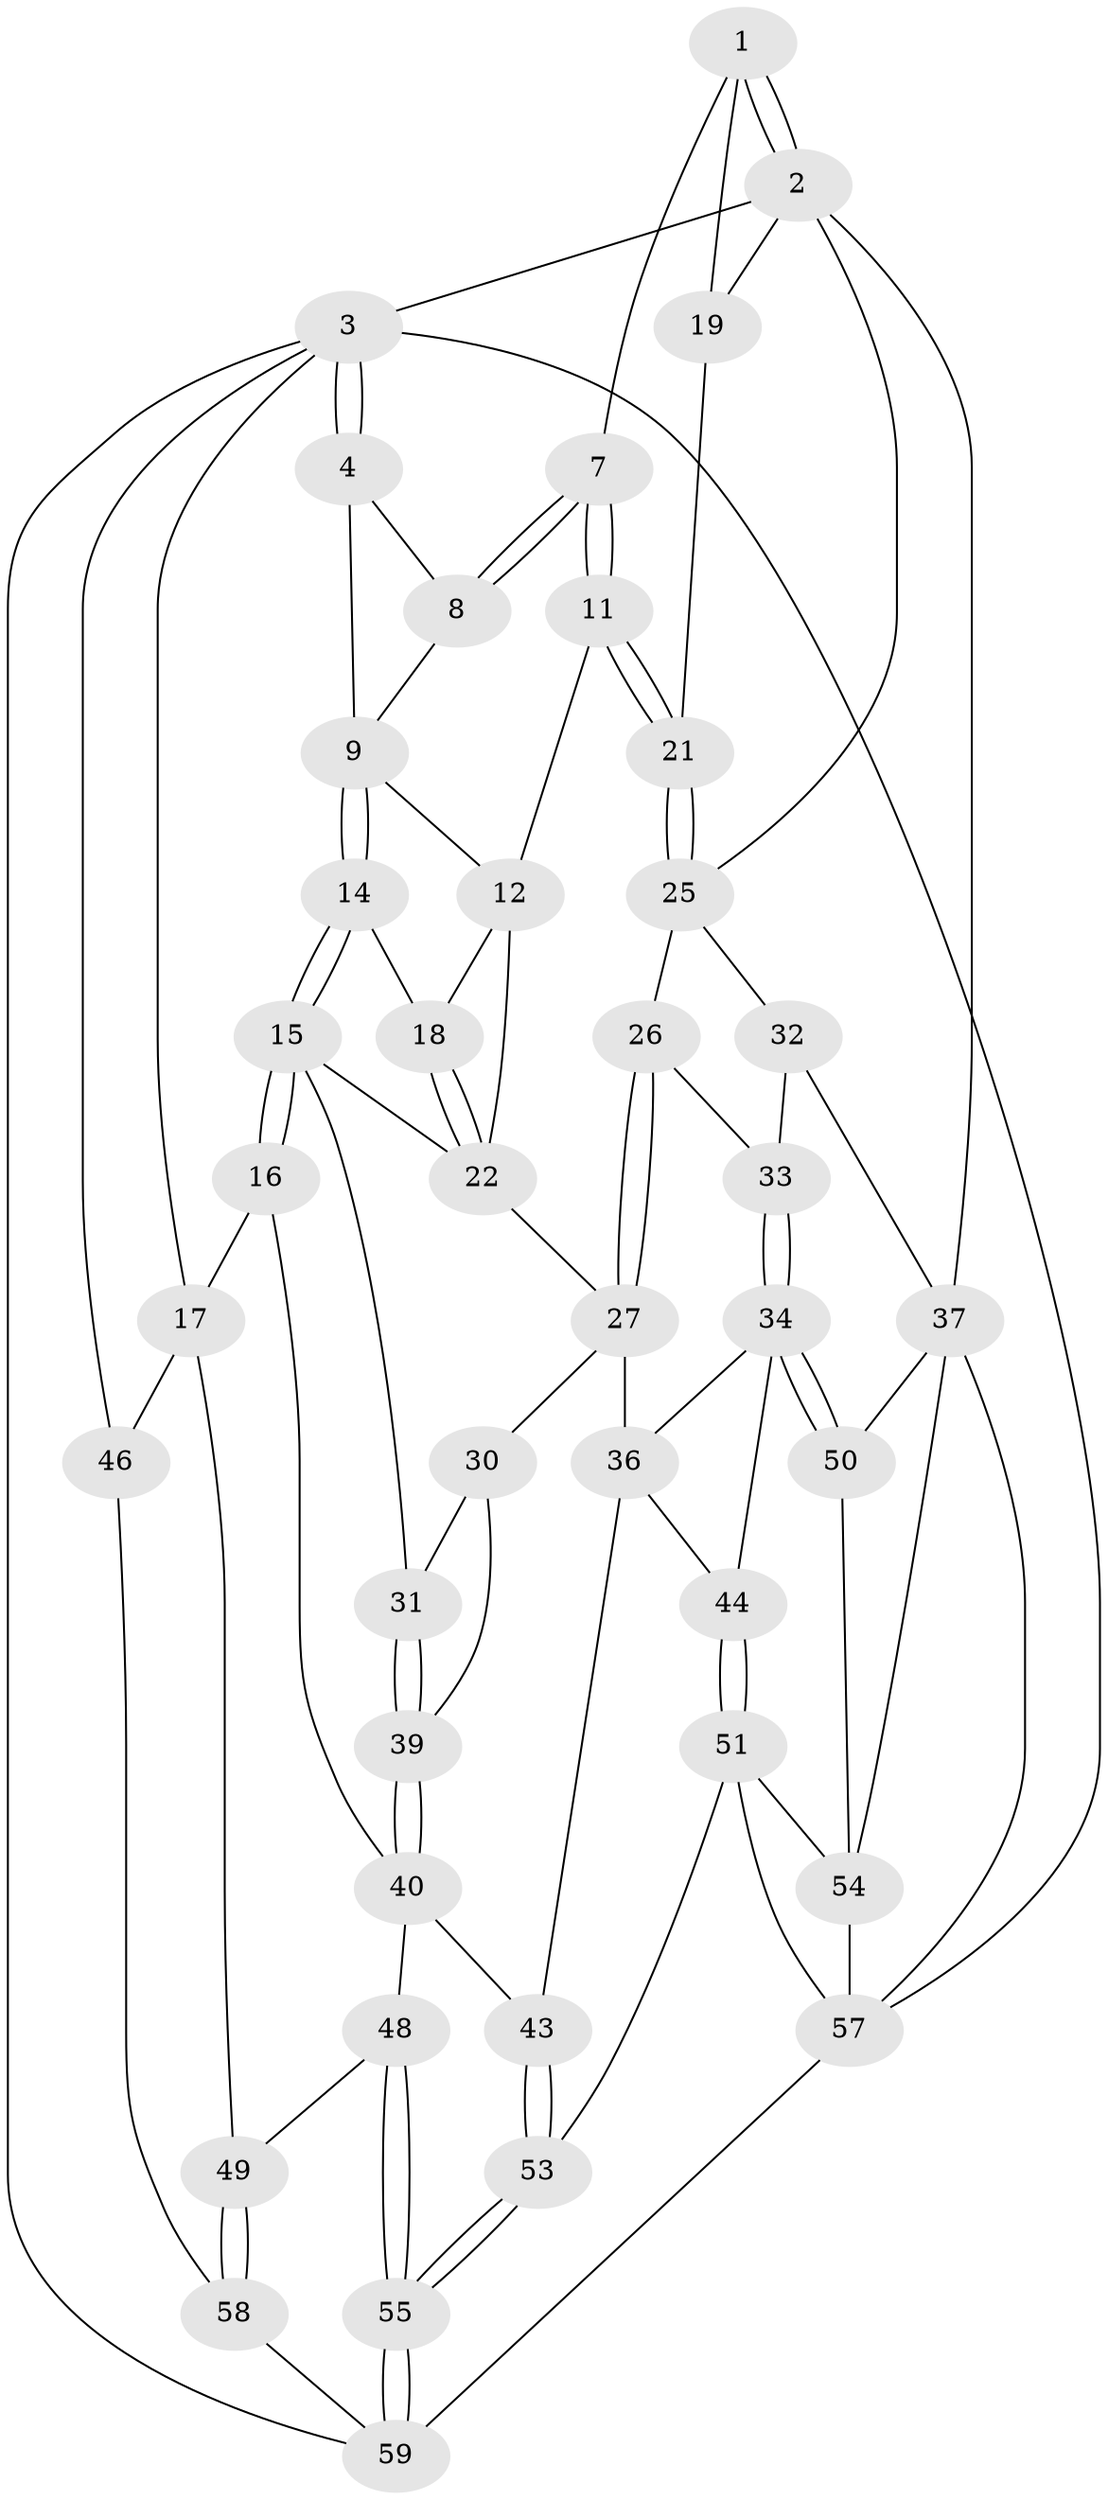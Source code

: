 // original degree distribution, {3: 0.03278688524590164, 6: 0.18032786885245902, 5: 0.5573770491803278, 4: 0.22950819672131148}
// Generated by graph-tools (version 1.1) at 2025/12/02/27/25 16:12:00]
// undirected, 42 vertices, 95 edges
graph export_dot {
graph [start="1"]
  node [color=gray90,style=filled];
  1 [pos="+0.7030924702127952+0",super="+6"];
  2 [pos="+1+0",super="+20"];
  3 [pos="+0+0",super="+47"];
  4 [pos="+0+0",super="+5"];
  7 [pos="+0.6684931333902456+0.17024806813029253"];
  8 [pos="+0.5517447568357535+0"];
  9 [pos="+0.23937854334780412+0.02730681212842589",super="+10"];
  11 [pos="+0.6472142557226149+0.19458099254744718"];
  12 [pos="+0.589011649237221+0.23969633754349856",super="+13"];
  14 [pos="+0.2797979074619508+0.13175433288116503"];
  15 [pos="+0.07929837698913572+0.3266009694145114",super="+23"];
  16 [pos="+0.0763239731852293+0.32780037013975755"];
  17 [pos="+0+0.313844113873069",super="+45"];
  18 [pos="+0.33278913550092487+0.1512268948833819"];
  19 [pos="+0.8688977366042723+0.156095375475819"];
  21 [pos="+0.8510802465886164+0.29961579337272937"];
  22 [pos="+0.4072387898589092+0.29414091951670124",super="+24"];
  25 [pos="+0.8521954466643237+0.3217281559669283",super="+28"];
  26 [pos="+0.8521745273468962+0.3220632858088967"];
  27 [pos="+0.6265085511796052+0.36887297731854846",super="+29"];
  30 [pos="+0.5153071206585719+0.41070079140331484"];
  31 [pos="+0.36940123407262954+0.3886923236190868"];
  32 [pos="+1+0.3415370614753722"];
  33 [pos="+0.8683398785606484+0.3454588125659753"];
  34 [pos="+0.8786633669121883+0.5159212123433422",super="+35"];
  36 [pos="+0.6229594964990313+0.4382692774145956",super="+42"];
  37 [pos="+1+0.7198403047892437",super="+38"];
  39 [pos="+0.373707472575838+0.44692943309868294"];
  40 [pos="+0.37505253108687525+0.5438117208245756",super="+41"];
  43 [pos="+0.5272816655287518+0.5384115831217711"];
  44 [pos="+0.7238255052521748+0.6956713496901114"];
  46 [pos="+0+0.9094562069233145"];
  48 [pos="+0.2871821756197025+0.6301923220449351"];
  49 [pos="+0.2247107597599935+0.6732140351680581"];
  50 [pos="+0.9267829468452515+0.5891516287620625"];
  51 [pos="+0.7286982389931962+0.7061126321022959",super="+52"];
  53 [pos="+0.5887847241309808+0.8222311640271266"];
  54 [pos="+0.7504926825686318+0.6993173305794348",super="+56"];
  55 [pos="+0.5412876317137365+0.8924138857861179"];
  57 [pos="+0.8888320024000681+0.912797207243161",super="+61"];
  58 [pos="+0.18871638285379916+0.7179680569452672"];
  59 [pos="+0.5315452816275472+1",super="+60"];
  1 -- 2;
  1 -- 2;
  1 -- 19;
  1 -- 7;
  2 -- 3;
  2 -- 37;
  2 -- 19;
  2 -- 25;
  3 -- 4;
  3 -- 4;
  3 -- 17;
  3 -- 59;
  3 -- 46;
  3 -- 57;
  4 -- 9;
  4 -- 8;
  7 -- 8;
  7 -- 8;
  7 -- 11;
  7 -- 11;
  8 -- 9;
  9 -- 14;
  9 -- 14;
  9 -- 12;
  11 -- 12;
  11 -- 21;
  11 -- 21;
  12 -- 22;
  12 -- 18;
  14 -- 15;
  14 -- 15;
  14 -- 18;
  15 -- 16;
  15 -- 16;
  15 -- 31;
  15 -- 22;
  16 -- 17;
  16 -- 40;
  17 -- 46;
  17 -- 49;
  18 -- 22;
  18 -- 22;
  19 -- 21;
  21 -- 25;
  21 -- 25;
  22 -- 27;
  25 -- 26;
  25 -- 32;
  26 -- 27;
  26 -- 27;
  26 -- 33;
  27 -- 36;
  27 -- 30;
  30 -- 31;
  30 -- 39;
  31 -- 39;
  31 -- 39;
  32 -- 33;
  32 -- 37;
  33 -- 34;
  33 -- 34;
  34 -- 50;
  34 -- 50;
  34 -- 36;
  34 -- 44;
  36 -- 43;
  36 -- 44;
  37 -- 54;
  37 -- 50;
  37 -- 57;
  39 -- 40;
  39 -- 40;
  40 -- 43;
  40 -- 48;
  43 -- 53;
  43 -- 53;
  44 -- 51;
  44 -- 51;
  46 -- 58;
  48 -- 49;
  48 -- 55;
  48 -- 55;
  49 -- 58;
  49 -- 58;
  50 -- 54;
  51 -- 54;
  51 -- 57;
  51 -- 53;
  53 -- 55;
  53 -- 55;
  54 -- 57;
  55 -- 59;
  55 -- 59;
  57 -- 59;
  58 -- 59;
}
